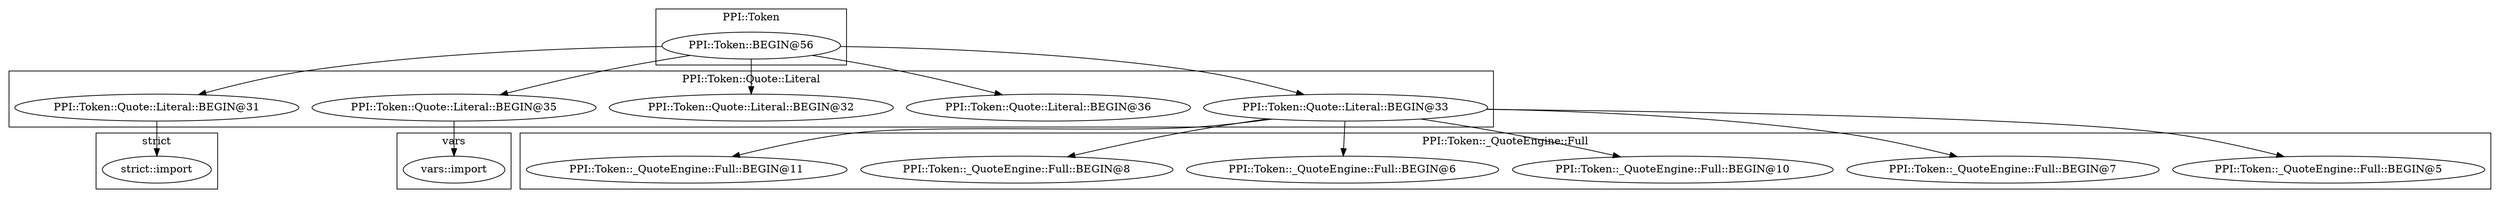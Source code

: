 digraph {
graph [overlap=false]
subgraph cluster_PPI_Token__QuoteEngine_Full {
	label="PPI::Token::_QuoteEngine::Full";
	"PPI::Token::_QuoteEngine::Full::BEGIN@5";
	"PPI::Token::_QuoteEngine::Full::BEGIN@7";
	"PPI::Token::_QuoteEngine::Full::BEGIN@10";
	"PPI::Token::_QuoteEngine::Full::BEGIN@6";
	"PPI::Token::_QuoteEngine::Full::BEGIN@8";
	"PPI::Token::_QuoteEngine::Full::BEGIN@11";
}
subgraph cluster_PPI_Token_Quote_Literal {
	label="PPI::Token::Quote::Literal";
	"PPI::Token::Quote::Literal::BEGIN@31";
	"PPI::Token::Quote::Literal::BEGIN@36";
	"PPI::Token::Quote::Literal::BEGIN@32";
	"PPI::Token::Quote::Literal::BEGIN@35";
	"PPI::Token::Quote::Literal::BEGIN@33";
}
subgraph cluster_PPI_Token {
	label="PPI::Token";
	"PPI::Token::BEGIN@56";
}
subgraph cluster_vars {
	label="vars";
	"vars::import";
}
subgraph cluster_strict {
	label="strict";
	"strict::import";
}
"PPI::Token::Quote::Literal::BEGIN@33" -> "PPI::Token::_QuoteEngine::Full::BEGIN@11";
"PPI::Token::BEGIN@56" -> "PPI::Token::Quote::Literal::BEGIN@33";
"PPI::Token::BEGIN@56" -> "PPI::Token::Quote::Literal::BEGIN@35";
"PPI::Token::Quote::Literal::BEGIN@33" -> "PPI::Token::_QuoteEngine::Full::BEGIN@10";
"PPI::Token::Quote::Literal::BEGIN@33" -> "PPI::Token::_QuoteEngine::Full::BEGIN@5";
"PPI::Token::Quote::Literal::BEGIN@31" -> "strict::import";
"PPI::Token::Quote::Literal::BEGIN@33" -> "PPI::Token::_QuoteEngine::Full::BEGIN@7";
"PPI::Token::BEGIN@56" -> "PPI::Token::Quote::Literal::BEGIN@32";
"PPI::Token::Quote::Literal::BEGIN@35" -> "vars::import";
"PPI::Token::Quote::Literal::BEGIN@33" -> "PPI::Token::_QuoteEngine::Full::BEGIN@6";
"PPI::Token::Quote::Literal::BEGIN@33" -> "PPI::Token::_QuoteEngine::Full::BEGIN@8";
"PPI::Token::BEGIN@56" -> "PPI::Token::Quote::Literal::BEGIN@36";
"PPI::Token::BEGIN@56" -> "PPI::Token::Quote::Literal::BEGIN@31";
}
